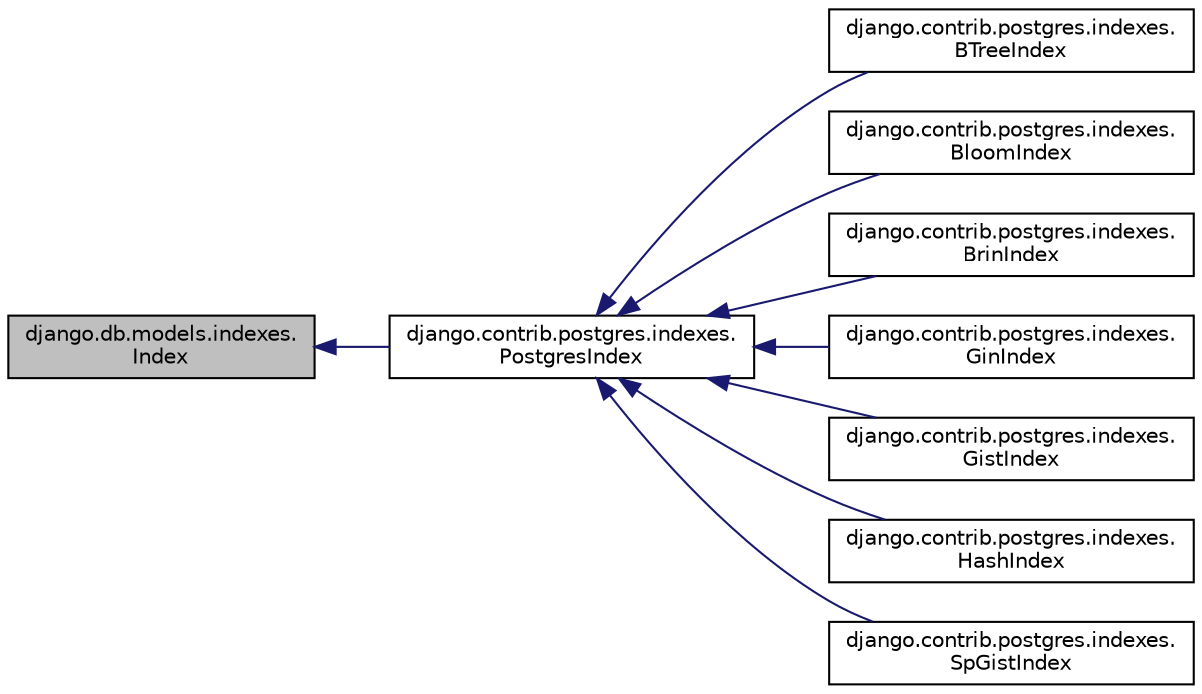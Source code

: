 digraph "django.db.models.indexes.Index"
{
 // LATEX_PDF_SIZE
  edge [fontname="Helvetica",fontsize="10",labelfontname="Helvetica",labelfontsize="10"];
  node [fontname="Helvetica",fontsize="10",shape=record];
  rankdir="LR";
  Node1 [label="django.db.models.indexes.\lIndex",height=0.2,width=0.4,color="black", fillcolor="grey75", style="filled", fontcolor="black",tooltip=" "];
  Node1 -> Node2 [dir="back",color="midnightblue",fontsize="10",style="solid"];
  Node2 [label="django.contrib.postgres.indexes.\lPostgresIndex",height=0.2,width=0.4,color="black", fillcolor="white", style="filled",URL="$classdjango_1_1contrib_1_1postgres_1_1indexes_1_1_postgres_index.html",tooltip=" "];
  Node2 -> Node3 [dir="back",color="midnightblue",fontsize="10",style="solid"];
  Node3 [label="django.contrib.postgres.indexes.\lBTreeIndex",height=0.2,width=0.4,color="black", fillcolor="white", style="filled",URL="$classdjango_1_1contrib_1_1postgres_1_1indexes_1_1_b_tree_index.html",tooltip=" "];
  Node2 -> Node4 [dir="back",color="midnightblue",fontsize="10",style="solid"];
  Node4 [label="django.contrib.postgres.indexes.\lBloomIndex",height=0.2,width=0.4,color="black", fillcolor="white", style="filled",URL="$classdjango_1_1contrib_1_1postgres_1_1indexes_1_1_bloom_index.html",tooltip=" "];
  Node2 -> Node5 [dir="back",color="midnightblue",fontsize="10",style="solid"];
  Node5 [label="django.contrib.postgres.indexes.\lBrinIndex",height=0.2,width=0.4,color="black", fillcolor="white", style="filled",URL="$classdjango_1_1contrib_1_1postgres_1_1indexes_1_1_brin_index.html",tooltip=" "];
  Node2 -> Node6 [dir="back",color="midnightblue",fontsize="10",style="solid"];
  Node6 [label="django.contrib.postgres.indexes.\lGinIndex",height=0.2,width=0.4,color="black", fillcolor="white", style="filled",URL="$classdjango_1_1contrib_1_1postgres_1_1indexes_1_1_gin_index.html",tooltip=" "];
  Node2 -> Node7 [dir="back",color="midnightblue",fontsize="10",style="solid"];
  Node7 [label="django.contrib.postgres.indexes.\lGistIndex",height=0.2,width=0.4,color="black", fillcolor="white", style="filled",URL="$classdjango_1_1contrib_1_1postgres_1_1indexes_1_1_gist_index.html",tooltip=" "];
  Node2 -> Node8 [dir="back",color="midnightblue",fontsize="10",style="solid"];
  Node8 [label="django.contrib.postgres.indexes.\lHashIndex",height=0.2,width=0.4,color="black", fillcolor="white", style="filled",URL="$classdjango_1_1contrib_1_1postgres_1_1indexes_1_1_hash_index.html",tooltip=" "];
  Node2 -> Node9 [dir="back",color="midnightblue",fontsize="10",style="solid"];
  Node9 [label="django.contrib.postgres.indexes.\lSpGistIndex",height=0.2,width=0.4,color="black", fillcolor="white", style="filled",URL="$classdjango_1_1contrib_1_1postgres_1_1indexes_1_1_sp_gist_index.html",tooltip=" "];
}
